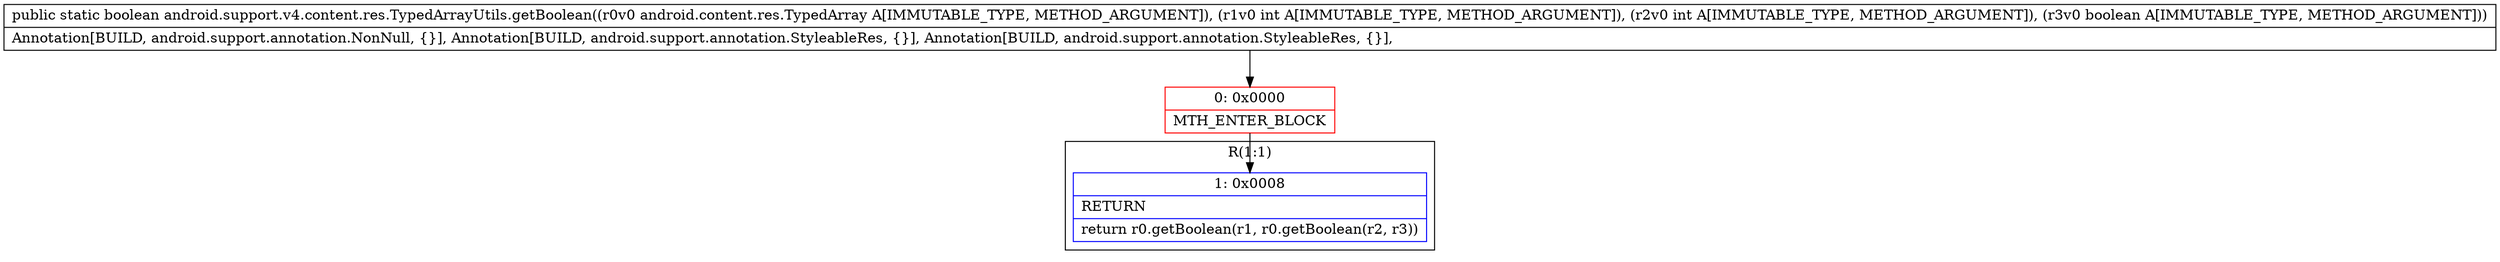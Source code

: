 digraph "CFG forandroid.support.v4.content.res.TypedArrayUtils.getBoolean(Landroid\/content\/res\/TypedArray;IIZ)Z" {
subgraph cluster_Region_1698518641 {
label = "R(1:1)";
node [shape=record,color=blue];
Node_1 [shape=record,label="{1\:\ 0x0008|RETURN\l|return r0.getBoolean(r1, r0.getBoolean(r2, r3))\l}"];
}
Node_0 [shape=record,color=red,label="{0\:\ 0x0000|MTH_ENTER_BLOCK\l}"];
MethodNode[shape=record,label="{public static boolean android.support.v4.content.res.TypedArrayUtils.getBoolean((r0v0 android.content.res.TypedArray A[IMMUTABLE_TYPE, METHOD_ARGUMENT]), (r1v0 int A[IMMUTABLE_TYPE, METHOD_ARGUMENT]), (r2v0 int A[IMMUTABLE_TYPE, METHOD_ARGUMENT]), (r3v0 boolean A[IMMUTABLE_TYPE, METHOD_ARGUMENT]))  | Annotation[BUILD, android.support.annotation.NonNull, \{\}], Annotation[BUILD, android.support.annotation.StyleableRes, \{\}], Annotation[BUILD, android.support.annotation.StyleableRes, \{\}], \l}"];
MethodNode -> Node_0;
Node_0 -> Node_1;
}

